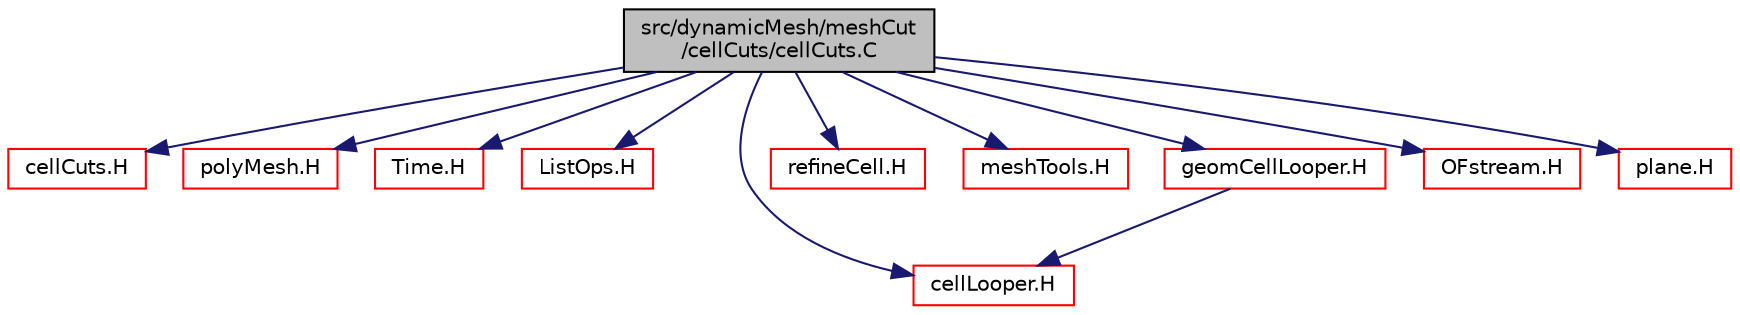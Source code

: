 digraph "src/dynamicMesh/meshCut/cellCuts/cellCuts.C"
{
  bgcolor="transparent";
  edge [fontname="Helvetica",fontsize="10",labelfontname="Helvetica",labelfontsize="10"];
  node [fontname="Helvetica",fontsize="10",shape=record];
  Node1 [label="src/dynamicMesh/meshCut\l/cellCuts/cellCuts.C",height=0.2,width=0.4,color="black", fillcolor="grey75", style="filled", fontcolor="black"];
  Node1 -> Node2 [color="midnightblue",fontsize="10",style="solid",fontname="Helvetica"];
  Node2 [label="cellCuts.H",height=0.2,width=0.4,color="red",URL="$a04888.html"];
  Node1 -> Node3 [color="midnightblue",fontsize="10",style="solid",fontname="Helvetica"];
  Node3 [label="polyMesh.H",height=0.2,width=0.4,color="red",URL="$a08764.html"];
  Node1 -> Node4 [color="midnightblue",fontsize="10",style="solid",fontname="Helvetica"];
  Node4 [label="Time.H",height=0.2,width=0.4,color="red",URL="$a07978.html"];
  Node1 -> Node5 [color="midnightblue",fontsize="10",style="solid",fontname="Helvetica"];
  Node5 [label="ListOps.H",height=0.2,width=0.4,color="red",URL="$a07772.html",tooltip="Various functions to operate on Lists. "];
  Node1 -> Node6 [color="midnightblue",fontsize="10",style="solid",fontname="Helvetica"];
  Node6 [label="cellLooper.H",height=0.2,width=0.4,color="red",URL="$a04890.html"];
  Node1 -> Node7 [color="midnightblue",fontsize="10",style="solid",fontname="Helvetica"];
  Node7 [label="refineCell.H",height=0.2,width=0.4,color="red",URL="$a04917.html"];
  Node1 -> Node8 [color="midnightblue",fontsize="10",style="solid",fontname="Helvetica"];
  Node8 [label="meshTools.H",height=0.2,width=0.4,color="red",URL="$a07430.html"];
  Node1 -> Node9 [color="midnightblue",fontsize="10",style="solid",fontname="Helvetica"];
  Node9 [label="geomCellLooper.H",height=0.2,width=0.4,color="red",URL="$a04892.html"];
  Node9 -> Node6 [color="midnightblue",fontsize="10",style="solid",fontname="Helvetica"];
  Node1 -> Node10 [color="midnightblue",fontsize="10",style="solid",fontname="Helvetica"];
  Node10 [label="OFstream.H",height=0.2,width=0.4,color="red",URL="$a07898.html"];
  Node1 -> Node11 [color="midnightblue",fontsize="10",style="solid",fontname="Helvetica"];
  Node11 [label="plane.H",height=0.2,width=0.4,color="red",URL="$a08906.html"];
}
